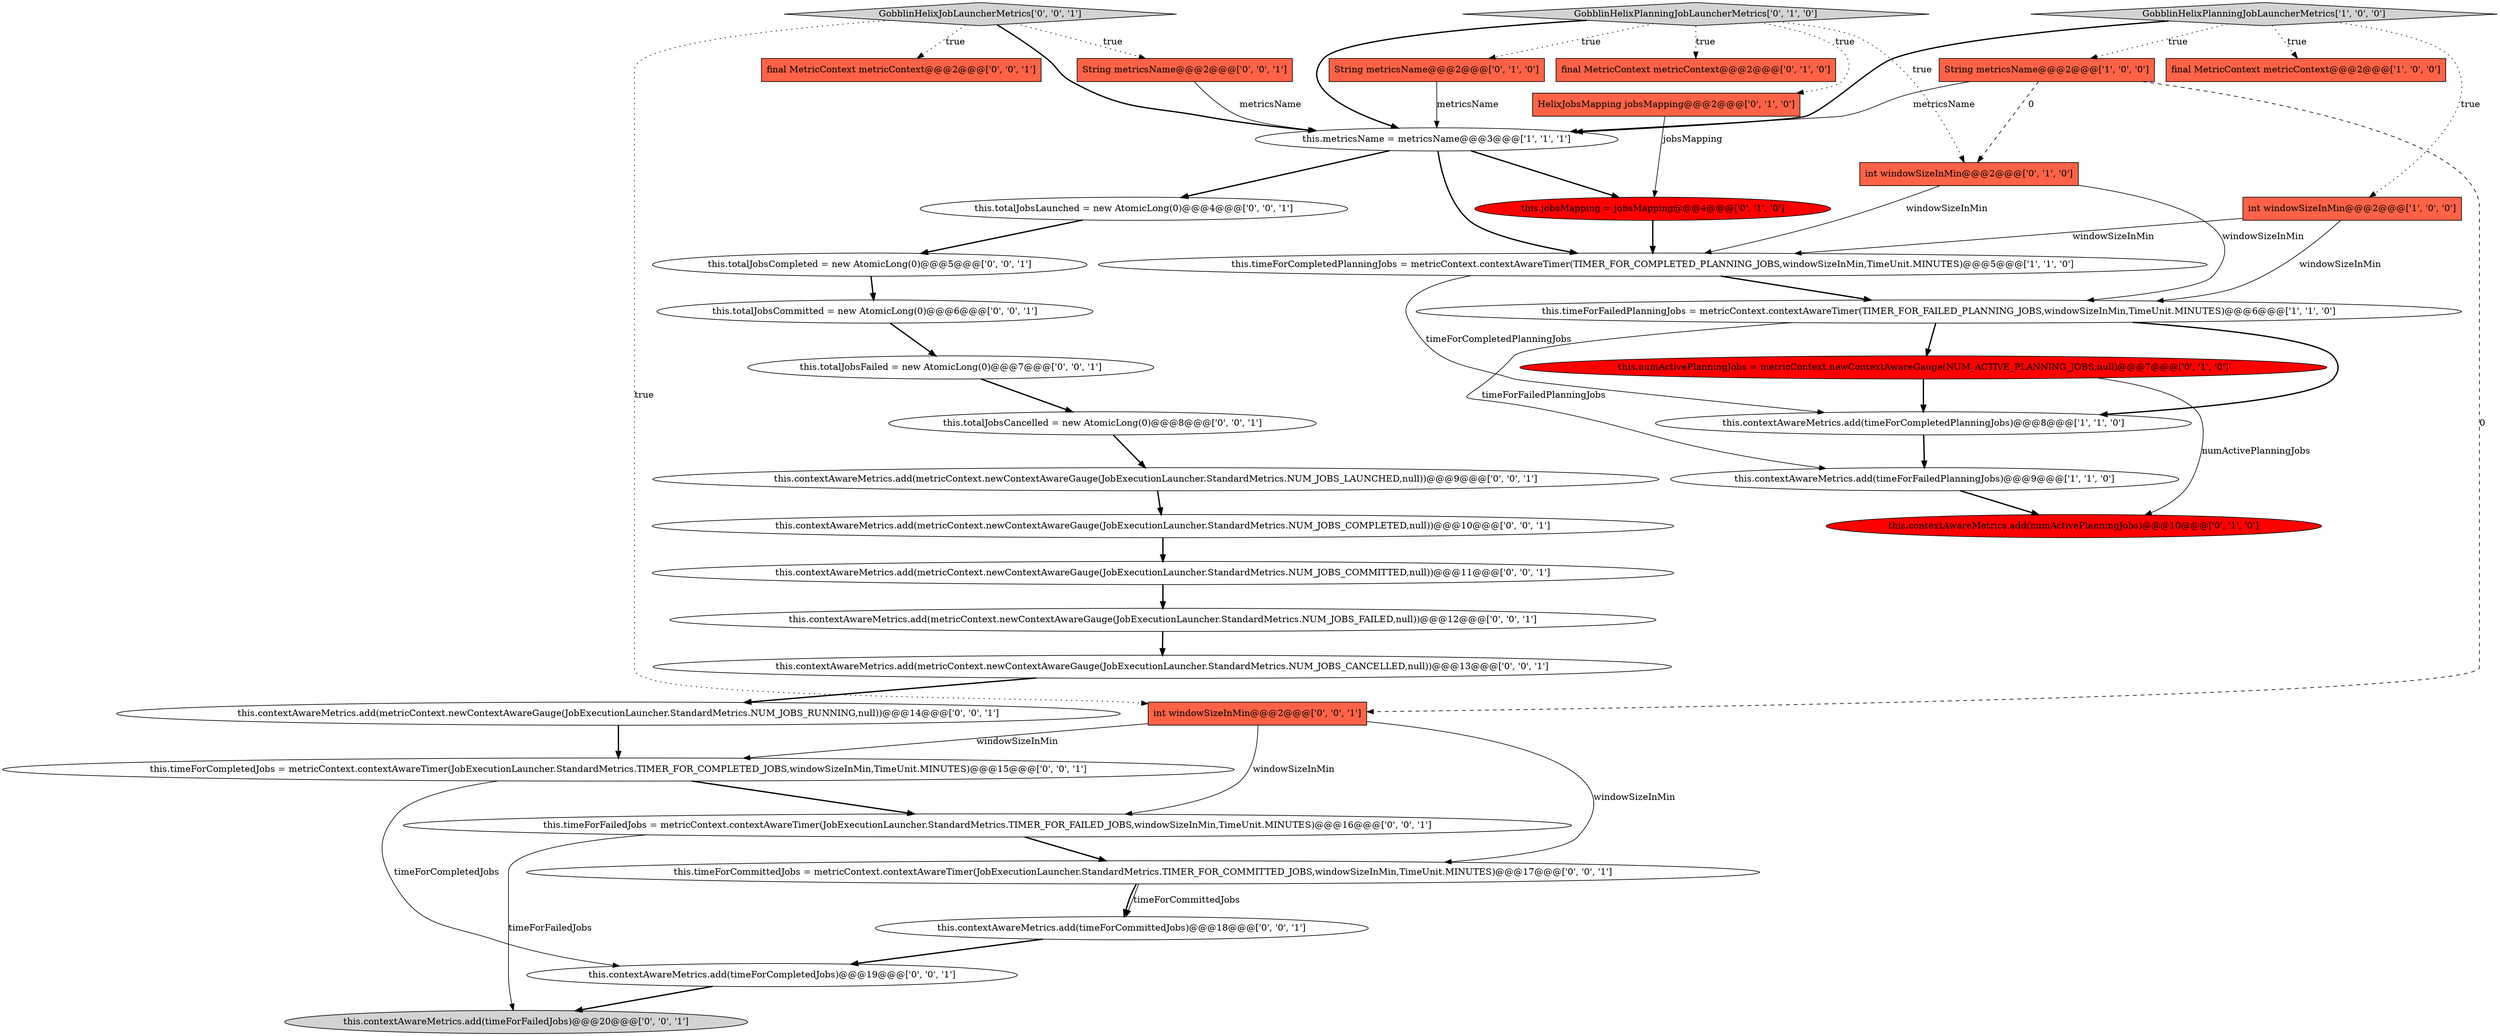 digraph {
18 [style = filled, label = "final MetricContext metricContext@@@2@@@['0', '0', '1']", fillcolor = tomato, shape = box image = "AAA0AAABBB3BBB"];
35 [style = filled, label = "GobblinHelixJobLauncherMetrics['0', '0', '1']", fillcolor = lightgray, shape = diamond image = "AAA0AAABBB3BBB"];
26 [style = filled, label = "this.timeForCompletedJobs = metricContext.contextAwareTimer(JobExecutionLauncher.StandardMetrics.TIMER_FOR_COMPLETED_JOBS,windowSizeInMin,TimeUnit.MINUTES)@@@15@@@['0', '0', '1']", fillcolor = white, shape = ellipse image = "AAA0AAABBB3BBB"];
29 [style = filled, label = "this.contextAwareMetrics.add(metricContext.newContextAwareGauge(JobExecutionLauncher.StandardMetrics.NUM_JOBS_COMMITTED,null))@@@11@@@['0', '0', '1']", fillcolor = white, shape = ellipse image = "AAA0AAABBB3BBB"];
3 [style = filled, label = "GobblinHelixPlanningJobLauncherMetrics['1', '0', '0']", fillcolor = lightgray, shape = diamond image = "AAA0AAABBB1BBB"];
15 [style = filled, label = "String metricsName@@@2@@@['0', '1', '0']", fillcolor = tomato, shape = box image = "AAA0AAABBB2BBB"];
9 [style = filled, label = "final MetricContext metricContext@@@2@@@['0', '1', '0']", fillcolor = tomato, shape = box image = "AAA0AAABBB2BBB"];
23 [style = filled, label = "this.totalJobsCompleted = new AtomicLong(0)@@@5@@@['0', '0', '1']", fillcolor = white, shape = ellipse image = "AAA0AAABBB3BBB"];
0 [style = filled, label = "this.contextAwareMetrics.add(timeForFailedPlanningJobs)@@@9@@@['1', '1', '0']", fillcolor = white, shape = ellipse image = "AAA0AAABBB1BBB"];
14 [style = filled, label = "GobblinHelixPlanningJobLauncherMetrics['0', '1', '0']", fillcolor = lightgray, shape = diamond image = "AAA0AAABBB2BBB"];
32 [style = filled, label = "this.totalJobsCancelled = new AtomicLong(0)@@@8@@@['0', '0', '1']", fillcolor = white, shape = ellipse image = "AAA0AAABBB3BBB"];
11 [style = filled, label = "this.contextAwareMetrics.add(numActivePlanningJobs)@@@10@@@['0', '1', '0']", fillcolor = red, shape = ellipse image = "AAA1AAABBB2BBB"];
17 [style = filled, label = "this.contextAwareMetrics.add(metricContext.newContextAwareGauge(JobExecutionLauncher.StandardMetrics.NUM_JOBS_COMPLETED,null))@@@10@@@['0', '0', '1']", fillcolor = white, shape = ellipse image = "AAA0AAABBB3BBB"];
19 [style = filled, label = "this.totalJobsFailed = new AtomicLong(0)@@@7@@@['0', '0', '1']", fillcolor = white, shape = ellipse image = "AAA0AAABBB3BBB"];
24 [style = filled, label = "this.timeForCommittedJobs = metricContext.contextAwareTimer(JobExecutionLauncher.StandardMetrics.TIMER_FOR_COMMITTED_JOBS,windowSizeInMin,TimeUnit.MINUTES)@@@17@@@['0', '0', '1']", fillcolor = white, shape = ellipse image = "AAA0AAABBB3BBB"];
7 [style = filled, label = "String metricsName@@@2@@@['1', '0', '0']", fillcolor = tomato, shape = box image = "AAA1AAABBB1BBB"];
2 [style = filled, label = "this.timeForCompletedPlanningJobs = metricContext.contextAwareTimer(TIMER_FOR_COMPLETED_PLANNING_JOBS,windowSizeInMin,TimeUnit.MINUTES)@@@5@@@['1', '1', '0']", fillcolor = white, shape = ellipse image = "AAA0AAABBB1BBB"];
28 [style = filled, label = "this.contextAwareMetrics.add(metricContext.newContextAwareGauge(JobExecutionLauncher.StandardMetrics.NUM_JOBS_LAUNCHED,null))@@@9@@@['0', '0', '1']", fillcolor = white, shape = ellipse image = "AAA0AAABBB3BBB"];
33 [style = filled, label = "this.contextAwareMetrics.add(timeForCommittedJobs)@@@18@@@['0', '0', '1']", fillcolor = white, shape = ellipse image = "AAA0AAABBB3BBB"];
10 [style = filled, label = "HelixJobsMapping jobsMapping@@@2@@@['0', '1', '0']", fillcolor = tomato, shape = box image = "AAA0AAABBB2BBB"];
37 [style = filled, label = "this.contextAwareMetrics.add(timeForFailedJobs)@@@20@@@['0', '0', '1']", fillcolor = lightgray, shape = ellipse image = "AAA0AAABBB3BBB"];
36 [style = filled, label = "this.totalJobsCommitted = new AtomicLong(0)@@@6@@@['0', '0', '1']", fillcolor = white, shape = ellipse image = "AAA0AAABBB3BBB"];
31 [style = filled, label = "this.timeForFailedJobs = metricContext.contextAwareTimer(JobExecutionLauncher.StandardMetrics.TIMER_FOR_FAILED_JOBS,windowSizeInMin,TimeUnit.MINUTES)@@@16@@@['0', '0', '1']", fillcolor = white, shape = ellipse image = "AAA0AAABBB3BBB"];
5 [style = filled, label = "this.timeForFailedPlanningJobs = metricContext.contextAwareTimer(TIMER_FOR_FAILED_PLANNING_JOBS,windowSizeInMin,TimeUnit.MINUTES)@@@6@@@['1', '1', '0']", fillcolor = white, shape = ellipse image = "AAA0AAABBB1BBB"];
34 [style = filled, label = "this.contextAwareMetrics.add(timeForCompletedJobs)@@@19@@@['0', '0', '1']", fillcolor = white, shape = ellipse image = "AAA0AAABBB3BBB"];
20 [style = filled, label = "String metricsName@@@2@@@['0', '0', '1']", fillcolor = tomato, shape = box image = "AAA0AAABBB3BBB"];
13 [style = filled, label = "this.jobsMapping = jobsMapping@@@4@@@['0', '1', '0']", fillcolor = red, shape = ellipse image = "AAA1AAABBB2BBB"];
21 [style = filled, label = "this.contextAwareMetrics.add(metricContext.newContextAwareGauge(JobExecutionLauncher.StandardMetrics.NUM_JOBS_RUNNING,null))@@@14@@@['0', '0', '1']", fillcolor = white, shape = ellipse image = "AAA0AAABBB3BBB"];
25 [style = filled, label = "this.totalJobsLaunched = new AtomicLong(0)@@@4@@@['0', '0', '1']", fillcolor = white, shape = ellipse image = "AAA0AAABBB3BBB"];
6 [style = filled, label = "final MetricContext metricContext@@@2@@@['1', '0', '0']", fillcolor = tomato, shape = box image = "AAA0AAABBB1BBB"];
8 [style = filled, label = "this.contextAwareMetrics.add(timeForCompletedPlanningJobs)@@@8@@@['1', '1', '0']", fillcolor = white, shape = ellipse image = "AAA0AAABBB1BBB"];
30 [style = filled, label = "this.contextAwareMetrics.add(metricContext.newContextAwareGauge(JobExecutionLauncher.StandardMetrics.NUM_JOBS_CANCELLED,null))@@@13@@@['0', '0', '1']", fillcolor = white, shape = ellipse image = "AAA0AAABBB3BBB"];
4 [style = filled, label = "this.metricsName = metricsName@@@3@@@['1', '1', '1']", fillcolor = white, shape = ellipse image = "AAA0AAABBB1BBB"];
12 [style = filled, label = "this.numActivePlanningJobs = metricContext.newContextAwareGauge(NUM_ACTIVE_PLANNING_JOBS,null)@@@7@@@['0', '1', '0']", fillcolor = red, shape = ellipse image = "AAA1AAABBB2BBB"];
16 [style = filled, label = "int windowSizeInMin@@@2@@@['0', '1', '0']", fillcolor = tomato, shape = box image = "AAA1AAABBB2BBB"];
1 [style = filled, label = "int windowSizeInMin@@@2@@@['1', '0', '0']", fillcolor = tomato, shape = box image = "AAA0AAABBB1BBB"];
27 [style = filled, label = "this.contextAwareMetrics.add(metricContext.newContextAwareGauge(JobExecutionLauncher.StandardMetrics.NUM_JOBS_FAILED,null))@@@12@@@['0', '0', '1']", fillcolor = white, shape = ellipse image = "AAA0AAABBB3BBB"];
22 [style = filled, label = "int windowSizeInMin@@@2@@@['0', '0', '1']", fillcolor = tomato, shape = box image = "AAA0AAABBB3BBB"];
24->33 [style = solid, label="timeForCommittedJobs"];
35->20 [style = dotted, label="true"];
5->8 [style = bold, label=""];
3->7 [style = dotted, label="true"];
22->31 [style = solid, label="windowSizeInMin"];
4->25 [style = bold, label=""];
25->23 [style = bold, label=""];
7->16 [style = dashed, label="0"];
1->2 [style = solid, label="windowSizeInMin"];
31->24 [style = bold, label=""];
27->30 [style = bold, label=""];
20->4 [style = solid, label="metricsName"];
4->13 [style = bold, label=""];
22->24 [style = solid, label="windowSizeInMin"];
22->26 [style = solid, label="windowSizeInMin"];
0->11 [style = bold, label=""];
12->11 [style = solid, label="numActivePlanningJobs"];
16->2 [style = solid, label="windowSizeInMin"];
4->2 [style = bold, label=""];
7->4 [style = solid, label="metricsName"];
3->6 [style = dotted, label="true"];
3->4 [style = bold, label=""];
16->5 [style = solid, label="windowSizeInMin"];
10->13 [style = solid, label="jobsMapping"];
35->4 [style = bold, label=""];
14->10 [style = dotted, label="true"];
8->0 [style = bold, label=""];
14->16 [style = dotted, label="true"];
24->33 [style = bold, label=""];
29->27 [style = bold, label=""];
21->26 [style = bold, label=""];
14->15 [style = dotted, label="true"];
30->21 [style = bold, label=""];
26->31 [style = bold, label=""];
14->4 [style = bold, label=""];
19->32 [style = bold, label=""];
34->37 [style = bold, label=""];
5->12 [style = bold, label=""];
15->4 [style = solid, label="metricsName"];
12->8 [style = bold, label=""];
2->8 [style = solid, label="timeForCompletedPlanningJobs"];
31->37 [style = solid, label="timeForFailedJobs"];
26->34 [style = solid, label="timeForCompletedJobs"];
28->17 [style = bold, label=""];
23->36 [style = bold, label=""];
14->9 [style = dotted, label="true"];
35->18 [style = dotted, label="true"];
35->22 [style = dotted, label="true"];
1->5 [style = solid, label="windowSizeInMin"];
17->29 [style = bold, label=""];
32->28 [style = bold, label=""];
33->34 [style = bold, label=""];
3->1 [style = dotted, label="true"];
7->22 [style = dashed, label="0"];
36->19 [style = bold, label=""];
2->5 [style = bold, label=""];
13->2 [style = bold, label=""];
5->0 [style = solid, label="timeForFailedPlanningJobs"];
}
